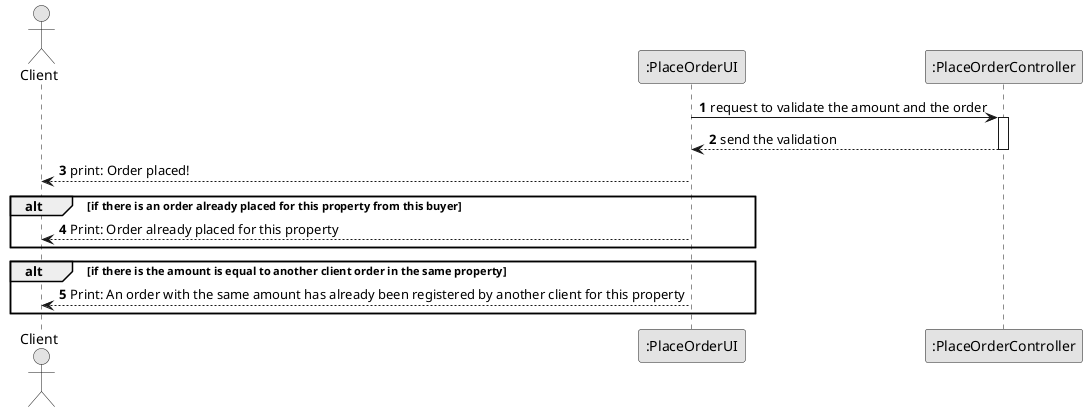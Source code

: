 @startuml
skinparam monochrome true
skinparam packageStyle rectangle
skinparam shadowing false

autonumber

'hide footbox
actor "Client" as CLT
participant ":PlaceOrderUI" as UI
participant ":PlaceOrderController" as CTRL

 UI -> CTRL : request to validate the amount and the order
        activate CTRL

            UI<-- CTRL : send the validation
            deactivate CTRL

        CLT <-- UI : print: Order placed!


        alt if there is an order already placed for this property from this buyer

        CLT <-- UI : Print: Order already placed for this property

        end


        alt if there is the amount is equal to another client order in the same property

        CLT <-- UI : Print: An order with the same amount has already been registered by another client for this property

        end
@enduml